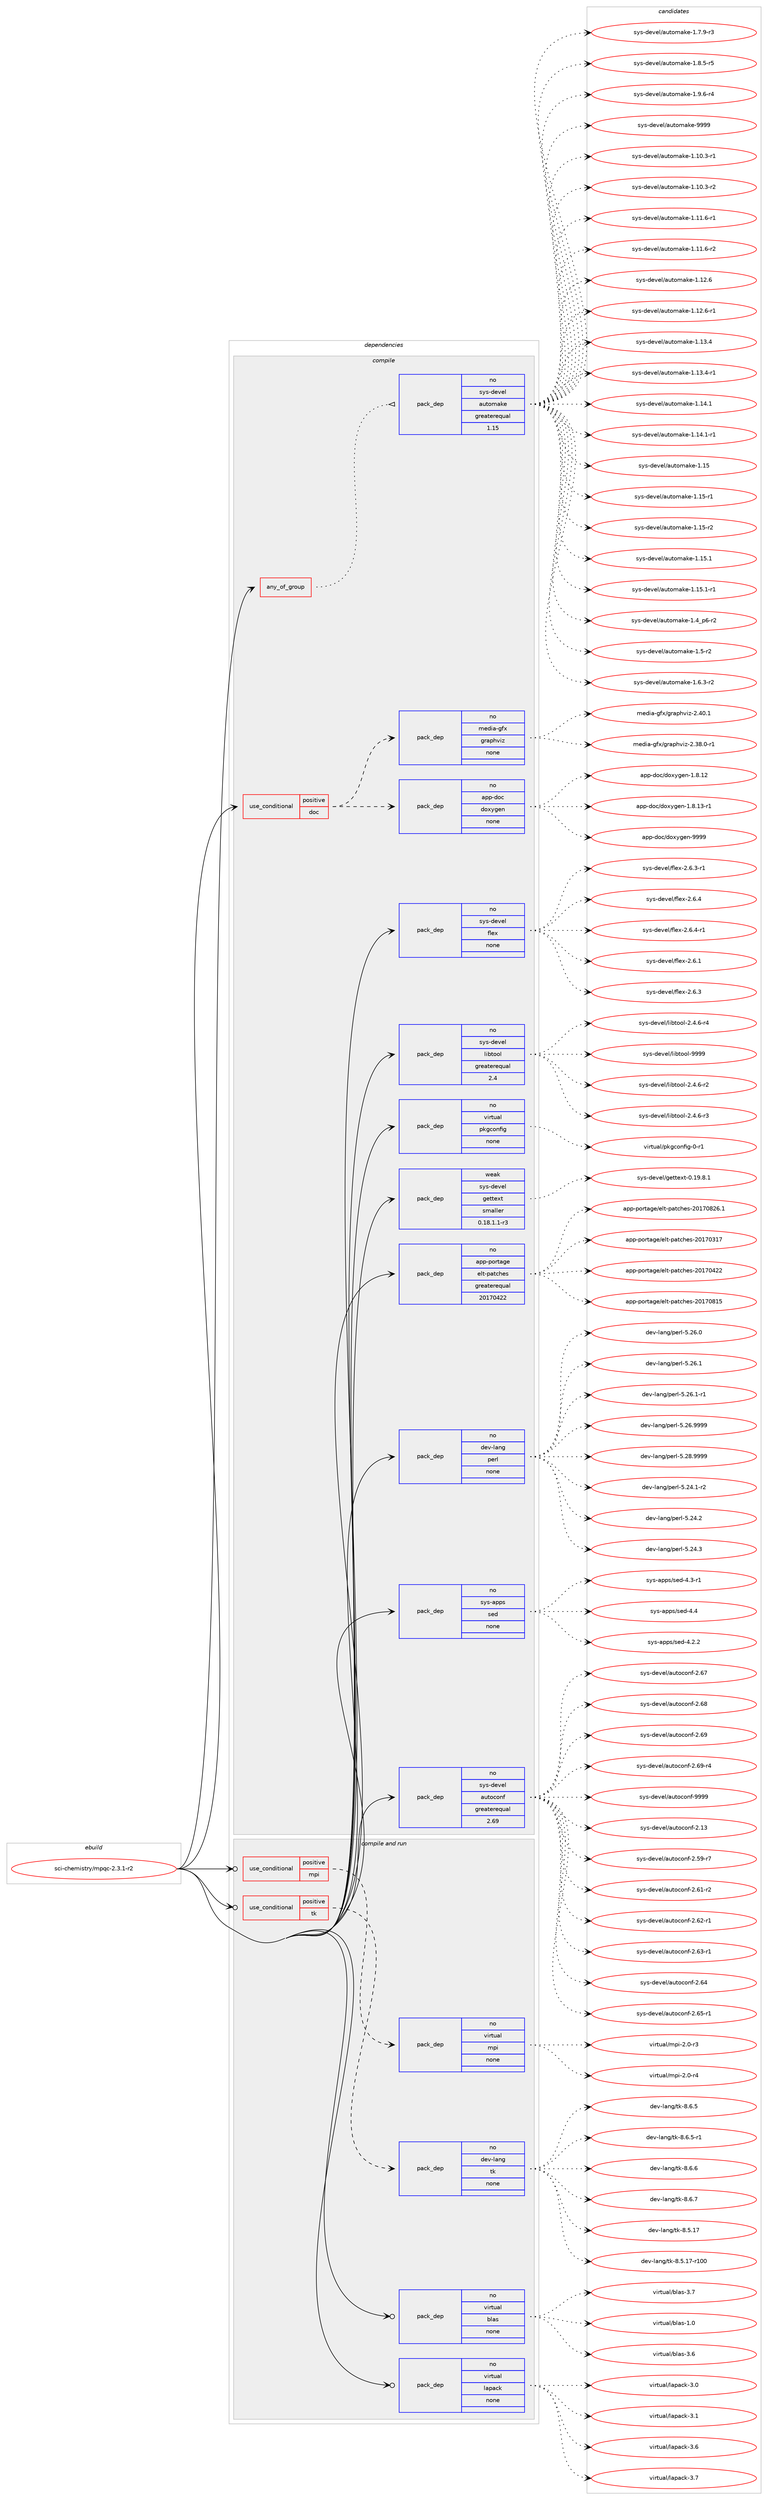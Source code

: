 digraph prolog {

# *************
# Graph options
# *************

newrank=true;
concentrate=true;
compound=true;
graph [rankdir=LR,fontname=Helvetica,fontsize=10,ranksep=1.5];#, ranksep=2.5, nodesep=0.2];
edge  [arrowhead=vee];
node  [fontname=Helvetica,fontsize=10];

# **********
# The ebuild
# **********

subgraph cluster_leftcol {
color=gray;
rank=same;
label=<<i>ebuild</i>>;
id [label="sci-chemistry/mpqc-2.3.1-r2", color=red, width=4, href="../sci-chemistry/mpqc-2.3.1-r2.svg"];
}

# ****************
# The dependencies
# ****************

subgraph cluster_midcol {
color=gray;
label=<<i>dependencies</i>>;
subgraph cluster_compile {
fillcolor="#eeeeee";
style=filled;
label=<<i>compile</i>>;
subgraph any7523 {
dependency446712 [label=<<TABLE BORDER="0" CELLBORDER="1" CELLSPACING="0" CELLPADDING="4"><TR><TD CELLPADDING="10">any_of_group</TD></TR></TABLE>>, shape=none, color=red];subgraph pack329268 {
dependency446713 [label=<<TABLE BORDER="0" CELLBORDER="1" CELLSPACING="0" CELLPADDING="4" WIDTH="220"><TR><TD ROWSPAN="6" CELLPADDING="30">pack_dep</TD></TR><TR><TD WIDTH="110">no</TD></TR><TR><TD>sys-devel</TD></TR><TR><TD>automake</TD></TR><TR><TD>greaterequal</TD></TR><TR><TD>1.15</TD></TR></TABLE>>, shape=none, color=blue];
}
dependency446712:e -> dependency446713:w [weight=20,style="dotted",arrowhead="oinv"];
}
id:e -> dependency446712:w [weight=20,style="solid",arrowhead="vee"];
subgraph cond109672 {
dependency446714 [label=<<TABLE BORDER="0" CELLBORDER="1" CELLSPACING="0" CELLPADDING="4"><TR><TD ROWSPAN="3" CELLPADDING="10">use_conditional</TD></TR><TR><TD>positive</TD></TR><TR><TD>doc</TD></TR></TABLE>>, shape=none, color=red];
subgraph pack329269 {
dependency446715 [label=<<TABLE BORDER="0" CELLBORDER="1" CELLSPACING="0" CELLPADDING="4" WIDTH="220"><TR><TD ROWSPAN="6" CELLPADDING="30">pack_dep</TD></TR><TR><TD WIDTH="110">no</TD></TR><TR><TD>app-doc</TD></TR><TR><TD>doxygen</TD></TR><TR><TD>none</TD></TR><TR><TD></TD></TR></TABLE>>, shape=none, color=blue];
}
dependency446714:e -> dependency446715:w [weight=20,style="dashed",arrowhead="vee"];
subgraph pack329270 {
dependency446716 [label=<<TABLE BORDER="0" CELLBORDER="1" CELLSPACING="0" CELLPADDING="4" WIDTH="220"><TR><TD ROWSPAN="6" CELLPADDING="30">pack_dep</TD></TR><TR><TD WIDTH="110">no</TD></TR><TR><TD>media-gfx</TD></TR><TR><TD>graphviz</TD></TR><TR><TD>none</TD></TR><TR><TD></TD></TR></TABLE>>, shape=none, color=blue];
}
dependency446714:e -> dependency446716:w [weight=20,style="dashed",arrowhead="vee"];
}
id:e -> dependency446714:w [weight=20,style="solid",arrowhead="vee"];
subgraph pack329271 {
dependency446717 [label=<<TABLE BORDER="0" CELLBORDER="1" CELLSPACING="0" CELLPADDING="4" WIDTH="220"><TR><TD ROWSPAN="6" CELLPADDING="30">pack_dep</TD></TR><TR><TD WIDTH="110">no</TD></TR><TR><TD>app-portage</TD></TR><TR><TD>elt-patches</TD></TR><TR><TD>greaterequal</TD></TR><TR><TD>20170422</TD></TR></TABLE>>, shape=none, color=blue];
}
id:e -> dependency446717:w [weight=20,style="solid",arrowhead="vee"];
subgraph pack329272 {
dependency446718 [label=<<TABLE BORDER="0" CELLBORDER="1" CELLSPACING="0" CELLPADDING="4" WIDTH="220"><TR><TD ROWSPAN="6" CELLPADDING="30">pack_dep</TD></TR><TR><TD WIDTH="110">no</TD></TR><TR><TD>dev-lang</TD></TR><TR><TD>perl</TD></TR><TR><TD>none</TD></TR><TR><TD></TD></TR></TABLE>>, shape=none, color=blue];
}
id:e -> dependency446718:w [weight=20,style="solid",arrowhead="vee"];
subgraph pack329273 {
dependency446719 [label=<<TABLE BORDER="0" CELLBORDER="1" CELLSPACING="0" CELLPADDING="4" WIDTH="220"><TR><TD ROWSPAN="6" CELLPADDING="30">pack_dep</TD></TR><TR><TD WIDTH="110">no</TD></TR><TR><TD>sys-apps</TD></TR><TR><TD>sed</TD></TR><TR><TD>none</TD></TR><TR><TD></TD></TR></TABLE>>, shape=none, color=blue];
}
id:e -> dependency446719:w [weight=20,style="solid",arrowhead="vee"];
subgraph pack329274 {
dependency446720 [label=<<TABLE BORDER="0" CELLBORDER="1" CELLSPACING="0" CELLPADDING="4" WIDTH="220"><TR><TD ROWSPAN="6" CELLPADDING="30">pack_dep</TD></TR><TR><TD WIDTH="110">no</TD></TR><TR><TD>sys-devel</TD></TR><TR><TD>autoconf</TD></TR><TR><TD>greaterequal</TD></TR><TR><TD>2.69</TD></TR></TABLE>>, shape=none, color=blue];
}
id:e -> dependency446720:w [weight=20,style="solid",arrowhead="vee"];
subgraph pack329275 {
dependency446721 [label=<<TABLE BORDER="0" CELLBORDER="1" CELLSPACING="0" CELLPADDING="4" WIDTH="220"><TR><TD ROWSPAN="6" CELLPADDING="30">pack_dep</TD></TR><TR><TD WIDTH="110">no</TD></TR><TR><TD>sys-devel</TD></TR><TR><TD>flex</TD></TR><TR><TD>none</TD></TR><TR><TD></TD></TR></TABLE>>, shape=none, color=blue];
}
id:e -> dependency446721:w [weight=20,style="solid",arrowhead="vee"];
subgraph pack329276 {
dependency446722 [label=<<TABLE BORDER="0" CELLBORDER="1" CELLSPACING="0" CELLPADDING="4" WIDTH="220"><TR><TD ROWSPAN="6" CELLPADDING="30">pack_dep</TD></TR><TR><TD WIDTH="110">no</TD></TR><TR><TD>sys-devel</TD></TR><TR><TD>libtool</TD></TR><TR><TD>greaterequal</TD></TR><TR><TD>2.4</TD></TR></TABLE>>, shape=none, color=blue];
}
id:e -> dependency446722:w [weight=20,style="solid",arrowhead="vee"];
subgraph pack329277 {
dependency446723 [label=<<TABLE BORDER="0" CELLBORDER="1" CELLSPACING="0" CELLPADDING="4" WIDTH="220"><TR><TD ROWSPAN="6" CELLPADDING="30">pack_dep</TD></TR><TR><TD WIDTH="110">no</TD></TR><TR><TD>virtual</TD></TR><TR><TD>pkgconfig</TD></TR><TR><TD>none</TD></TR><TR><TD></TD></TR></TABLE>>, shape=none, color=blue];
}
id:e -> dependency446723:w [weight=20,style="solid",arrowhead="vee"];
subgraph pack329278 {
dependency446724 [label=<<TABLE BORDER="0" CELLBORDER="1" CELLSPACING="0" CELLPADDING="4" WIDTH="220"><TR><TD ROWSPAN="6" CELLPADDING="30">pack_dep</TD></TR><TR><TD WIDTH="110">weak</TD></TR><TR><TD>sys-devel</TD></TR><TR><TD>gettext</TD></TR><TR><TD>smaller</TD></TR><TR><TD>0.18.1.1-r3</TD></TR></TABLE>>, shape=none, color=blue];
}
id:e -> dependency446724:w [weight=20,style="solid",arrowhead="vee"];
}
subgraph cluster_compileandrun {
fillcolor="#eeeeee";
style=filled;
label=<<i>compile and run</i>>;
subgraph cond109673 {
dependency446725 [label=<<TABLE BORDER="0" CELLBORDER="1" CELLSPACING="0" CELLPADDING="4"><TR><TD ROWSPAN="3" CELLPADDING="10">use_conditional</TD></TR><TR><TD>positive</TD></TR><TR><TD>mpi</TD></TR></TABLE>>, shape=none, color=red];
subgraph pack329279 {
dependency446726 [label=<<TABLE BORDER="0" CELLBORDER="1" CELLSPACING="0" CELLPADDING="4" WIDTH="220"><TR><TD ROWSPAN="6" CELLPADDING="30">pack_dep</TD></TR><TR><TD WIDTH="110">no</TD></TR><TR><TD>virtual</TD></TR><TR><TD>mpi</TD></TR><TR><TD>none</TD></TR><TR><TD></TD></TR></TABLE>>, shape=none, color=blue];
}
dependency446725:e -> dependency446726:w [weight=20,style="dashed",arrowhead="vee"];
}
id:e -> dependency446725:w [weight=20,style="solid",arrowhead="odotvee"];
subgraph cond109674 {
dependency446727 [label=<<TABLE BORDER="0" CELLBORDER="1" CELLSPACING="0" CELLPADDING="4"><TR><TD ROWSPAN="3" CELLPADDING="10">use_conditional</TD></TR><TR><TD>positive</TD></TR><TR><TD>tk</TD></TR></TABLE>>, shape=none, color=red];
subgraph pack329280 {
dependency446728 [label=<<TABLE BORDER="0" CELLBORDER="1" CELLSPACING="0" CELLPADDING="4" WIDTH="220"><TR><TD ROWSPAN="6" CELLPADDING="30">pack_dep</TD></TR><TR><TD WIDTH="110">no</TD></TR><TR><TD>dev-lang</TD></TR><TR><TD>tk</TD></TR><TR><TD>none</TD></TR><TR><TD></TD></TR></TABLE>>, shape=none, color=blue];
}
dependency446727:e -> dependency446728:w [weight=20,style="dashed",arrowhead="vee"];
}
id:e -> dependency446727:w [weight=20,style="solid",arrowhead="odotvee"];
subgraph pack329281 {
dependency446729 [label=<<TABLE BORDER="0" CELLBORDER="1" CELLSPACING="0" CELLPADDING="4" WIDTH="220"><TR><TD ROWSPAN="6" CELLPADDING="30">pack_dep</TD></TR><TR><TD WIDTH="110">no</TD></TR><TR><TD>virtual</TD></TR><TR><TD>blas</TD></TR><TR><TD>none</TD></TR><TR><TD></TD></TR></TABLE>>, shape=none, color=blue];
}
id:e -> dependency446729:w [weight=20,style="solid",arrowhead="odotvee"];
subgraph pack329282 {
dependency446730 [label=<<TABLE BORDER="0" CELLBORDER="1" CELLSPACING="0" CELLPADDING="4" WIDTH="220"><TR><TD ROWSPAN="6" CELLPADDING="30">pack_dep</TD></TR><TR><TD WIDTH="110">no</TD></TR><TR><TD>virtual</TD></TR><TR><TD>lapack</TD></TR><TR><TD>none</TD></TR><TR><TD></TD></TR></TABLE>>, shape=none, color=blue];
}
id:e -> dependency446730:w [weight=20,style="solid",arrowhead="odotvee"];
}
subgraph cluster_run {
fillcolor="#eeeeee";
style=filled;
label=<<i>run</i>>;
}
}

# **************
# The candidates
# **************

subgraph cluster_choices {
rank=same;
color=gray;
label=<<i>candidates</i>>;

subgraph choice329268 {
color=black;
nodesep=1;
choice11512111545100101118101108479711711611110997107101454946494846514511449 [label="sys-devel/automake-1.10.3-r1", color=red, width=4,href="../sys-devel/automake-1.10.3-r1.svg"];
choice11512111545100101118101108479711711611110997107101454946494846514511450 [label="sys-devel/automake-1.10.3-r2", color=red, width=4,href="../sys-devel/automake-1.10.3-r2.svg"];
choice11512111545100101118101108479711711611110997107101454946494946544511449 [label="sys-devel/automake-1.11.6-r1", color=red, width=4,href="../sys-devel/automake-1.11.6-r1.svg"];
choice11512111545100101118101108479711711611110997107101454946494946544511450 [label="sys-devel/automake-1.11.6-r2", color=red, width=4,href="../sys-devel/automake-1.11.6-r2.svg"];
choice1151211154510010111810110847971171161111099710710145494649504654 [label="sys-devel/automake-1.12.6", color=red, width=4,href="../sys-devel/automake-1.12.6.svg"];
choice11512111545100101118101108479711711611110997107101454946495046544511449 [label="sys-devel/automake-1.12.6-r1", color=red, width=4,href="../sys-devel/automake-1.12.6-r1.svg"];
choice1151211154510010111810110847971171161111099710710145494649514652 [label="sys-devel/automake-1.13.4", color=red, width=4,href="../sys-devel/automake-1.13.4.svg"];
choice11512111545100101118101108479711711611110997107101454946495146524511449 [label="sys-devel/automake-1.13.4-r1", color=red, width=4,href="../sys-devel/automake-1.13.4-r1.svg"];
choice1151211154510010111810110847971171161111099710710145494649524649 [label="sys-devel/automake-1.14.1", color=red, width=4,href="../sys-devel/automake-1.14.1.svg"];
choice11512111545100101118101108479711711611110997107101454946495246494511449 [label="sys-devel/automake-1.14.1-r1", color=red, width=4,href="../sys-devel/automake-1.14.1-r1.svg"];
choice115121115451001011181011084797117116111109971071014549464953 [label="sys-devel/automake-1.15", color=red, width=4,href="../sys-devel/automake-1.15.svg"];
choice1151211154510010111810110847971171161111099710710145494649534511449 [label="sys-devel/automake-1.15-r1", color=red, width=4,href="../sys-devel/automake-1.15-r1.svg"];
choice1151211154510010111810110847971171161111099710710145494649534511450 [label="sys-devel/automake-1.15-r2", color=red, width=4,href="../sys-devel/automake-1.15-r2.svg"];
choice1151211154510010111810110847971171161111099710710145494649534649 [label="sys-devel/automake-1.15.1", color=red, width=4,href="../sys-devel/automake-1.15.1.svg"];
choice11512111545100101118101108479711711611110997107101454946495346494511449 [label="sys-devel/automake-1.15.1-r1", color=red, width=4,href="../sys-devel/automake-1.15.1-r1.svg"];
choice115121115451001011181011084797117116111109971071014549465295112544511450 [label="sys-devel/automake-1.4_p6-r2", color=red, width=4,href="../sys-devel/automake-1.4_p6-r2.svg"];
choice11512111545100101118101108479711711611110997107101454946534511450 [label="sys-devel/automake-1.5-r2", color=red, width=4,href="../sys-devel/automake-1.5-r2.svg"];
choice115121115451001011181011084797117116111109971071014549465446514511450 [label="sys-devel/automake-1.6.3-r2", color=red, width=4,href="../sys-devel/automake-1.6.3-r2.svg"];
choice115121115451001011181011084797117116111109971071014549465546574511451 [label="sys-devel/automake-1.7.9-r3", color=red, width=4,href="../sys-devel/automake-1.7.9-r3.svg"];
choice115121115451001011181011084797117116111109971071014549465646534511453 [label="sys-devel/automake-1.8.5-r5", color=red, width=4,href="../sys-devel/automake-1.8.5-r5.svg"];
choice115121115451001011181011084797117116111109971071014549465746544511452 [label="sys-devel/automake-1.9.6-r4", color=red, width=4,href="../sys-devel/automake-1.9.6-r4.svg"];
choice115121115451001011181011084797117116111109971071014557575757 [label="sys-devel/automake-9999", color=red, width=4,href="../sys-devel/automake-9999.svg"];
dependency446713:e -> choice11512111545100101118101108479711711611110997107101454946494846514511449:w [style=dotted,weight="100"];
dependency446713:e -> choice11512111545100101118101108479711711611110997107101454946494846514511450:w [style=dotted,weight="100"];
dependency446713:e -> choice11512111545100101118101108479711711611110997107101454946494946544511449:w [style=dotted,weight="100"];
dependency446713:e -> choice11512111545100101118101108479711711611110997107101454946494946544511450:w [style=dotted,weight="100"];
dependency446713:e -> choice1151211154510010111810110847971171161111099710710145494649504654:w [style=dotted,weight="100"];
dependency446713:e -> choice11512111545100101118101108479711711611110997107101454946495046544511449:w [style=dotted,weight="100"];
dependency446713:e -> choice1151211154510010111810110847971171161111099710710145494649514652:w [style=dotted,weight="100"];
dependency446713:e -> choice11512111545100101118101108479711711611110997107101454946495146524511449:w [style=dotted,weight="100"];
dependency446713:e -> choice1151211154510010111810110847971171161111099710710145494649524649:w [style=dotted,weight="100"];
dependency446713:e -> choice11512111545100101118101108479711711611110997107101454946495246494511449:w [style=dotted,weight="100"];
dependency446713:e -> choice115121115451001011181011084797117116111109971071014549464953:w [style=dotted,weight="100"];
dependency446713:e -> choice1151211154510010111810110847971171161111099710710145494649534511449:w [style=dotted,weight="100"];
dependency446713:e -> choice1151211154510010111810110847971171161111099710710145494649534511450:w [style=dotted,weight="100"];
dependency446713:e -> choice1151211154510010111810110847971171161111099710710145494649534649:w [style=dotted,weight="100"];
dependency446713:e -> choice11512111545100101118101108479711711611110997107101454946495346494511449:w [style=dotted,weight="100"];
dependency446713:e -> choice115121115451001011181011084797117116111109971071014549465295112544511450:w [style=dotted,weight="100"];
dependency446713:e -> choice11512111545100101118101108479711711611110997107101454946534511450:w [style=dotted,weight="100"];
dependency446713:e -> choice115121115451001011181011084797117116111109971071014549465446514511450:w [style=dotted,weight="100"];
dependency446713:e -> choice115121115451001011181011084797117116111109971071014549465546574511451:w [style=dotted,weight="100"];
dependency446713:e -> choice115121115451001011181011084797117116111109971071014549465646534511453:w [style=dotted,weight="100"];
dependency446713:e -> choice115121115451001011181011084797117116111109971071014549465746544511452:w [style=dotted,weight="100"];
dependency446713:e -> choice115121115451001011181011084797117116111109971071014557575757:w [style=dotted,weight="100"];
}
subgraph choice329269 {
color=black;
nodesep=1;
choice9711211245100111994710011112012110310111045494656464950 [label="app-doc/doxygen-1.8.12", color=red, width=4,href="../app-doc/doxygen-1.8.12.svg"];
choice97112112451001119947100111120121103101110454946564649514511449 [label="app-doc/doxygen-1.8.13-r1", color=red, width=4,href="../app-doc/doxygen-1.8.13-r1.svg"];
choice971121124510011199471001111201211031011104557575757 [label="app-doc/doxygen-9999", color=red, width=4,href="../app-doc/doxygen-9999.svg"];
dependency446715:e -> choice9711211245100111994710011112012110310111045494656464950:w [style=dotted,weight="100"];
dependency446715:e -> choice97112112451001119947100111120121103101110454946564649514511449:w [style=dotted,weight="100"];
dependency446715:e -> choice971121124510011199471001111201211031011104557575757:w [style=dotted,weight="100"];
}
subgraph choice329270 {
color=black;
nodesep=1;
choice10910110010597451031021204710311497112104118105122455046515646484511449 [label="media-gfx/graphviz-2.38.0-r1", color=red, width=4,href="../media-gfx/graphviz-2.38.0-r1.svg"];
choice1091011001059745103102120471031149711210411810512245504652484649 [label="media-gfx/graphviz-2.40.1", color=red, width=4,href="../media-gfx/graphviz-2.40.1.svg"];
dependency446716:e -> choice10910110010597451031021204710311497112104118105122455046515646484511449:w [style=dotted,weight="100"];
dependency446716:e -> choice1091011001059745103102120471031149711210411810512245504652484649:w [style=dotted,weight="100"];
}
subgraph choice329271 {
color=black;
nodesep=1;
choice97112112451121111141169710310147101108116451129711699104101115455048495548514955 [label="app-portage/elt-patches-20170317", color=red, width=4,href="../app-portage/elt-patches-20170317.svg"];
choice97112112451121111141169710310147101108116451129711699104101115455048495548525050 [label="app-portage/elt-patches-20170422", color=red, width=4,href="../app-portage/elt-patches-20170422.svg"];
choice97112112451121111141169710310147101108116451129711699104101115455048495548564953 [label="app-portage/elt-patches-20170815", color=red, width=4,href="../app-portage/elt-patches-20170815.svg"];
choice971121124511211111411697103101471011081164511297116991041011154550484955485650544649 [label="app-portage/elt-patches-20170826.1", color=red, width=4,href="../app-portage/elt-patches-20170826.1.svg"];
dependency446717:e -> choice97112112451121111141169710310147101108116451129711699104101115455048495548514955:w [style=dotted,weight="100"];
dependency446717:e -> choice97112112451121111141169710310147101108116451129711699104101115455048495548525050:w [style=dotted,weight="100"];
dependency446717:e -> choice97112112451121111141169710310147101108116451129711699104101115455048495548564953:w [style=dotted,weight="100"];
dependency446717:e -> choice971121124511211111411697103101471011081164511297116991041011154550484955485650544649:w [style=dotted,weight="100"];
}
subgraph choice329272 {
color=black;
nodesep=1;
choice100101118451089711010347112101114108455346505246494511450 [label="dev-lang/perl-5.24.1-r2", color=red, width=4,href="../dev-lang/perl-5.24.1-r2.svg"];
choice10010111845108971101034711210111410845534650524650 [label="dev-lang/perl-5.24.2", color=red, width=4,href="../dev-lang/perl-5.24.2.svg"];
choice10010111845108971101034711210111410845534650524651 [label="dev-lang/perl-5.24.3", color=red, width=4,href="../dev-lang/perl-5.24.3.svg"];
choice10010111845108971101034711210111410845534650544648 [label="dev-lang/perl-5.26.0", color=red, width=4,href="../dev-lang/perl-5.26.0.svg"];
choice10010111845108971101034711210111410845534650544649 [label="dev-lang/perl-5.26.1", color=red, width=4,href="../dev-lang/perl-5.26.1.svg"];
choice100101118451089711010347112101114108455346505446494511449 [label="dev-lang/perl-5.26.1-r1", color=red, width=4,href="../dev-lang/perl-5.26.1-r1.svg"];
choice10010111845108971101034711210111410845534650544657575757 [label="dev-lang/perl-5.26.9999", color=red, width=4,href="../dev-lang/perl-5.26.9999.svg"];
choice10010111845108971101034711210111410845534650564657575757 [label="dev-lang/perl-5.28.9999", color=red, width=4,href="../dev-lang/perl-5.28.9999.svg"];
dependency446718:e -> choice100101118451089711010347112101114108455346505246494511450:w [style=dotted,weight="100"];
dependency446718:e -> choice10010111845108971101034711210111410845534650524650:w [style=dotted,weight="100"];
dependency446718:e -> choice10010111845108971101034711210111410845534650524651:w [style=dotted,weight="100"];
dependency446718:e -> choice10010111845108971101034711210111410845534650544648:w [style=dotted,weight="100"];
dependency446718:e -> choice10010111845108971101034711210111410845534650544649:w [style=dotted,weight="100"];
dependency446718:e -> choice100101118451089711010347112101114108455346505446494511449:w [style=dotted,weight="100"];
dependency446718:e -> choice10010111845108971101034711210111410845534650544657575757:w [style=dotted,weight="100"];
dependency446718:e -> choice10010111845108971101034711210111410845534650564657575757:w [style=dotted,weight="100"];
}
subgraph choice329273 {
color=black;
nodesep=1;
choice115121115459711211211547115101100455246504650 [label="sys-apps/sed-4.2.2", color=red, width=4,href="../sys-apps/sed-4.2.2.svg"];
choice115121115459711211211547115101100455246514511449 [label="sys-apps/sed-4.3-r1", color=red, width=4,href="../sys-apps/sed-4.3-r1.svg"];
choice11512111545971121121154711510110045524652 [label="sys-apps/sed-4.4", color=red, width=4,href="../sys-apps/sed-4.4.svg"];
dependency446719:e -> choice115121115459711211211547115101100455246504650:w [style=dotted,weight="100"];
dependency446719:e -> choice115121115459711211211547115101100455246514511449:w [style=dotted,weight="100"];
dependency446719:e -> choice11512111545971121121154711510110045524652:w [style=dotted,weight="100"];
}
subgraph choice329274 {
color=black;
nodesep=1;
choice115121115451001011181011084797117116111991111101024550464951 [label="sys-devel/autoconf-2.13", color=red, width=4,href="../sys-devel/autoconf-2.13.svg"];
choice1151211154510010111810110847971171161119911111010245504653574511455 [label="sys-devel/autoconf-2.59-r7", color=red, width=4,href="../sys-devel/autoconf-2.59-r7.svg"];
choice1151211154510010111810110847971171161119911111010245504654494511450 [label="sys-devel/autoconf-2.61-r2", color=red, width=4,href="../sys-devel/autoconf-2.61-r2.svg"];
choice1151211154510010111810110847971171161119911111010245504654504511449 [label="sys-devel/autoconf-2.62-r1", color=red, width=4,href="../sys-devel/autoconf-2.62-r1.svg"];
choice1151211154510010111810110847971171161119911111010245504654514511449 [label="sys-devel/autoconf-2.63-r1", color=red, width=4,href="../sys-devel/autoconf-2.63-r1.svg"];
choice115121115451001011181011084797117116111991111101024550465452 [label="sys-devel/autoconf-2.64", color=red, width=4,href="../sys-devel/autoconf-2.64.svg"];
choice1151211154510010111810110847971171161119911111010245504654534511449 [label="sys-devel/autoconf-2.65-r1", color=red, width=4,href="../sys-devel/autoconf-2.65-r1.svg"];
choice115121115451001011181011084797117116111991111101024550465455 [label="sys-devel/autoconf-2.67", color=red, width=4,href="../sys-devel/autoconf-2.67.svg"];
choice115121115451001011181011084797117116111991111101024550465456 [label="sys-devel/autoconf-2.68", color=red, width=4,href="../sys-devel/autoconf-2.68.svg"];
choice115121115451001011181011084797117116111991111101024550465457 [label="sys-devel/autoconf-2.69", color=red, width=4,href="../sys-devel/autoconf-2.69.svg"];
choice1151211154510010111810110847971171161119911111010245504654574511452 [label="sys-devel/autoconf-2.69-r4", color=red, width=4,href="../sys-devel/autoconf-2.69-r4.svg"];
choice115121115451001011181011084797117116111991111101024557575757 [label="sys-devel/autoconf-9999", color=red, width=4,href="../sys-devel/autoconf-9999.svg"];
dependency446720:e -> choice115121115451001011181011084797117116111991111101024550464951:w [style=dotted,weight="100"];
dependency446720:e -> choice1151211154510010111810110847971171161119911111010245504653574511455:w [style=dotted,weight="100"];
dependency446720:e -> choice1151211154510010111810110847971171161119911111010245504654494511450:w [style=dotted,weight="100"];
dependency446720:e -> choice1151211154510010111810110847971171161119911111010245504654504511449:w [style=dotted,weight="100"];
dependency446720:e -> choice1151211154510010111810110847971171161119911111010245504654514511449:w [style=dotted,weight="100"];
dependency446720:e -> choice115121115451001011181011084797117116111991111101024550465452:w [style=dotted,weight="100"];
dependency446720:e -> choice1151211154510010111810110847971171161119911111010245504654534511449:w [style=dotted,weight="100"];
dependency446720:e -> choice115121115451001011181011084797117116111991111101024550465455:w [style=dotted,weight="100"];
dependency446720:e -> choice115121115451001011181011084797117116111991111101024550465456:w [style=dotted,weight="100"];
dependency446720:e -> choice115121115451001011181011084797117116111991111101024550465457:w [style=dotted,weight="100"];
dependency446720:e -> choice1151211154510010111810110847971171161119911111010245504654574511452:w [style=dotted,weight="100"];
dependency446720:e -> choice115121115451001011181011084797117116111991111101024557575757:w [style=dotted,weight="100"];
}
subgraph choice329275 {
color=black;
nodesep=1;
choice1151211154510010111810110847102108101120455046544649 [label="sys-devel/flex-2.6.1", color=red, width=4,href="../sys-devel/flex-2.6.1.svg"];
choice1151211154510010111810110847102108101120455046544651 [label="sys-devel/flex-2.6.3", color=red, width=4,href="../sys-devel/flex-2.6.3.svg"];
choice11512111545100101118101108471021081011204550465446514511449 [label="sys-devel/flex-2.6.3-r1", color=red, width=4,href="../sys-devel/flex-2.6.3-r1.svg"];
choice1151211154510010111810110847102108101120455046544652 [label="sys-devel/flex-2.6.4", color=red, width=4,href="../sys-devel/flex-2.6.4.svg"];
choice11512111545100101118101108471021081011204550465446524511449 [label="sys-devel/flex-2.6.4-r1", color=red, width=4,href="../sys-devel/flex-2.6.4-r1.svg"];
dependency446721:e -> choice1151211154510010111810110847102108101120455046544649:w [style=dotted,weight="100"];
dependency446721:e -> choice1151211154510010111810110847102108101120455046544651:w [style=dotted,weight="100"];
dependency446721:e -> choice11512111545100101118101108471021081011204550465446514511449:w [style=dotted,weight="100"];
dependency446721:e -> choice1151211154510010111810110847102108101120455046544652:w [style=dotted,weight="100"];
dependency446721:e -> choice11512111545100101118101108471021081011204550465446524511449:w [style=dotted,weight="100"];
}
subgraph choice329276 {
color=black;
nodesep=1;
choice1151211154510010111810110847108105981161111111084550465246544511450 [label="sys-devel/libtool-2.4.6-r2", color=red, width=4,href="../sys-devel/libtool-2.4.6-r2.svg"];
choice1151211154510010111810110847108105981161111111084550465246544511451 [label="sys-devel/libtool-2.4.6-r3", color=red, width=4,href="../sys-devel/libtool-2.4.6-r3.svg"];
choice1151211154510010111810110847108105981161111111084550465246544511452 [label="sys-devel/libtool-2.4.6-r4", color=red, width=4,href="../sys-devel/libtool-2.4.6-r4.svg"];
choice1151211154510010111810110847108105981161111111084557575757 [label="sys-devel/libtool-9999", color=red, width=4,href="../sys-devel/libtool-9999.svg"];
dependency446722:e -> choice1151211154510010111810110847108105981161111111084550465246544511450:w [style=dotted,weight="100"];
dependency446722:e -> choice1151211154510010111810110847108105981161111111084550465246544511451:w [style=dotted,weight="100"];
dependency446722:e -> choice1151211154510010111810110847108105981161111111084550465246544511452:w [style=dotted,weight="100"];
dependency446722:e -> choice1151211154510010111810110847108105981161111111084557575757:w [style=dotted,weight="100"];
}
subgraph choice329277 {
color=black;
nodesep=1;
choice11810511411611797108471121071039911111010210510345484511449 [label="virtual/pkgconfig-0-r1", color=red, width=4,href="../virtual/pkgconfig-0-r1.svg"];
dependency446723:e -> choice11810511411611797108471121071039911111010210510345484511449:w [style=dotted,weight="100"];
}
subgraph choice329278 {
color=black;
nodesep=1;
choice1151211154510010111810110847103101116116101120116454846495746564649 [label="sys-devel/gettext-0.19.8.1", color=red, width=4,href="../sys-devel/gettext-0.19.8.1.svg"];
dependency446724:e -> choice1151211154510010111810110847103101116116101120116454846495746564649:w [style=dotted,weight="100"];
}
subgraph choice329279 {
color=black;
nodesep=1;
choice1181051141161179710847109112105455046484511451 [label="virtual/mpi-2.0-r3", color=red, width=4,href="../virtual/mpi-2.0-r3.svg"];
choice1181051141161179710847109112105455046484511452 [label="virtual/mpi-2.0-r4", color=red, width=4,href="../virtual/mpi-2.0-r4.svg"];
dependency446726:e -> choice1181051141161179710847109112105455046484511451:w [style=dotted,weight="100"];
dependency446726:e -> choice1181051141161179710847109112105455046484511452:w [style=dotted,weight="100"];
}
subgraph choice329280 {
color=black;
nodesep=1;
choice10010111845108971101034711610745564653464955 [label="dev-lang/tk-8.5.17", color=red, width=4,href="../dev-lang/tk-8.5.17.svg"];
choice1001011184510897110103471161074556465346495545114494848 [label="dev-lang/tk-8.5.17-r100", color=red, width=4,href="../dev-lang/tk-8.5.17-r100.svg"];
choice100101118451089711010347116107455646544653 [label="dev-lang/tk-8.6.5", color=red, width=4,href="../dev-lang/tk-8.6.5.svg"];
choice1001011184510897110103471161074556465446534511449 [label="dev-lang/tk-8.6.5-r1", color=red, width=4,href="../dev-lang/tk-8.6.5-r1.svg"];
choice100101118451089711010347116107455646544654 [label="dev-lang/tk-8.6.6", color=red, width=4,href="../dev-lang/tk-8.6.6.svg"];
choice100101118451089711010347116107455646544655 [label="dev-lang/tk-8.6.7", color=red, width=4,href="../dev-lang/tk-8.6.7.svg"];
dependency446728:e -> choice10010111845108971101034711610745564653464955:w [style=dotted,weight="100"];
dependency446728:e -> choice1001011184510897110103471161074556465346495545114494848:w [style=dotted,weight="100"];
dependency446728:e -> choice100101118451089711010347116107455646544653:w [style=dotted,weight="100"];
dependency446728:e -> choice1001011184510897110103471161074556465446534511449:w [style=dotted,weight="100"];
dependency446728:e -> choice100101118451089711010347116107455646544654:w [style=dotted,weight="100"];
dependency446728:e -> choice100101118451089711010347116107455646544655:w [style=dotted,weight="100"];
}
subgraph choice329281 {
color=black;
nodesep=1;
choice1181051141161179710847981089711545494648 [label="virtual/blas-1.0", color=red, width=4,href="../virtual/blas-1.0.svg"];
choice1181051141161179710847981089711545514654 [label="virtual/blas-3.6", color=red, width=4,href="../virtual/blas-3.6.svg"];
choice1181051141161179710847981089711545514655 [label="virtual/blas-3.7", color=red, width=4,href="../virtual/blas-3.7.svg"];
dependency446729:e -> choice1181051141161179710847981089711545494648:w [style=dotted,weight="100"];
dependency446729:e -> choice1181051141161179710847981089711545514654:w [style=dotted,weight="100"];
dependency446729:e -> choice1181051141161179710847981089711545514655:w [style=dotted,weight="100"];
}
subgraph choice329282 {
color=black;
nodesep=1;
choice118105114116117971084710897112979910745514648 [label="virtual/lapack-3.0", color=red, width=4,href="../virtual/lapack-3.0.svg"];
choice118105114116117971084710897112979910745514649 [label="virtual/lapack-3.1", color=red, width=4,href="../virtual/lapack-3.1.svg"];
choice118105114116117971084710897112979910745514654 [label="virtual/lapack-3.6", color=red, width=4,href="../virtual/lapack-3.6.svg"];
choice118105114116117971084710897112979910745514655 [label="virtual/lapack-3.7", color=red, width=4,href="../virtual/lapack-3.7.svg"];
dependency446730:e -> choice118105114116117971084710897112979910745514648:w [style=dotted,weight="100"];
dependency446730:e -> choice118105114116117971084710897112979910745514649:w [style=dotted,weight="100"];
dependency446730:e -> choice118105114116117971084710897112979910745514654:w [style=dotted,weight="100"];
dependency446730:e -> choice118105114116117971084710897112979910745514655:w [style=dotted,weight="100"];
}
}

}
